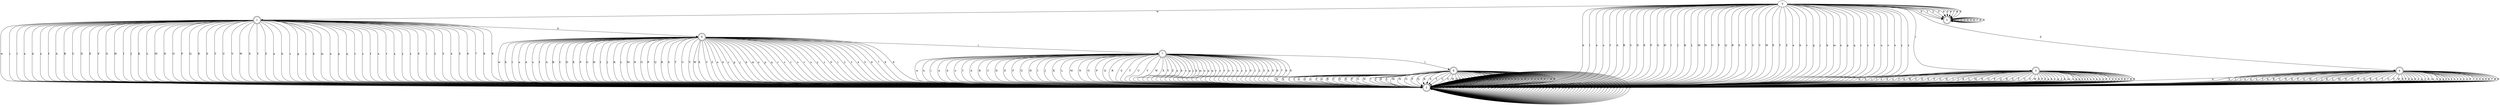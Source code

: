 digraph Automata {
	0 [label=0]
	0 -> 1 [label=w]
	0 -> 2 [label=h]
	0 -> 3 [label=i]
	0 -> 2 [label=l]
	0 -> 2 [label=e]
	0 -> 4 [label=d]
	0 -> 2 [label=o]
	0 -> 2 [label=f]
	0 -> 2 [label=A]
	0 -> 2 [label=B]
	0 -> 2 [label=C]
	0 -> 2 [label=D]
	0 -> 2 [label=E]
	0 -> 2 [label=F]
	0 -> 2 [label=G]
	0 -> 2 [label=H]
	0 -> 2 [label=I]
	0 -> 2 [label=J]
	0 -> 2 [label=K]
	0 -> 2 [label=L]
	0 -> 2 [label=M]
	0 -> 2 [label=N]
	0 -> 2 [label=O]
	0 -> 2 [label=P]
	0 -> 2 [label=Q]
	0 -> 2 [label=R]
	0 -> 2 [label=S]
	0 -> 2 [label=T]
	0 -> 2 [label=U]
	0 -> 2 [label=V]
	0 -> 2 [label=W]
	0 -> 2 [label=X]
	0 -> 2 [label=Y]
	0 -> 2 [label=Z]
	0 -> 2 [label=a]
	0 -> 2 [label=b]
	0 -> 2 [label=c]
	0 -> 2 [label=g]
	0 -> 2 [label=j]
	0 -> 2 [label=k]
	0 -> 2 [label=m]
	0 -> 2 [label=n]
	0 -> 2 [label=p]
	0 -> 2 [label=q]
	0 -> 2 [label=r]
	0 -> 2 [label=s]
	0 -> 2 [label=t]
	0 -> 2 [label=u]
	0 -> 2 [label=v]
	0 -> 2 [label=x]
	0 -> 2 [label=y]
	0 -> 2 [label=z]
	0 -> 5 [label=0]
	0 -> 5 [label=1]
	0 -> 5 [label=2]
	0 -> 5 [label=3]
	0 -> 5 [label=4]
	0 -> 5 [label=5]
	0 -> 5 [label=6]
	0 -> 5 [label=7]
	0 -> 5 [label=8]
	0 -> 5 [label=9]
	1 [label=1 shape=doublecircle]
	1 -> 2 [label=w]
	1 -> 6 [label=h]
	1 -> 2 [label=i]
	1 -> 2 [label=l]
	1 -> 2 [label=e]
	1 -> 2 [label=d]
	1 -> 2 [label=o]
	1 -> 2 [label=f]
	1 -> 2 [label=A]
	1 -> 2 [label=B]
	1 -> 2 [label=C]
	1 -> 2 [label=D]
	1 -> 2 [label=E]
	1 -> 2 [label=F]
	1 -> 2 [label=G]
	1 -> 2 [label=H]
	1 -> 2 [label=I]
	1 -> 2 [label=J]
	1 -> 2 [label=K]
	1 -> 2 [label=L]
	1 -> 2 [label=M]
	1 -> 2 [label=N]
	1 -> 2 [label=O]
	1 -> 2 [label=P]
	1 -> 2 [label=Q]
	1 -> 2 [label=R]
	1 -> 2 [label=S]
	1 -> 2 [label=T]
	1 -> 2 [label=U]
	1 -> 2 [label=V]
	1 -> 2 [label=W]
	1 -> 2 [label=X]
	1 -> 2 [label=Y]
	1 -> 2 [label=Z]
	1 -> 2 [label=a]
	1 -> 2 [label=b]
	1 -> 2 [label=c]
	1 -> 2 [label=g]
	1 -> 2 [label=j]
	1 -> 2 [label=k]
	1 -> 2 [label=m]
	1 -> 2 [label=n]
	1 -> 2 [label=p]
	1 -> 2 [label=q]
	1 -> 2 [label=r]
	1 -> 2 [label=s]
	1 -> 2 [label=t]
	1 -> 2 [label=u]
	1 -> 2 [label=v]
	1 -> 2 [label=x]
	1 -> 2 [label=y]
	1 -> 2 [label=z]
	1 -> 2 [label=0]
	1 -> 2 [label=1]
	1 -> 2 [label=2]
	1 -> 2 [label=3]
	1 -> 2 [label=4]
	1 -> 2 [label=5]
	1 -> 2 [label=6]
	1 -> 2 [label=7]
	1 -> 2 [label=8]
	1 -> 2 [label=9]
	2 [label=2 shape=doublecircle]
	2 -> 2 [label=w]
	2 -> 2 [label=h]
	2 -> 2 [label=i]
	2 -> 2 [label=l]
	2 -> 2 [label=e]
	2 -> 2 [label=d]
	2 -> 2 [label=o]
	2 -> 2 [label=f]
	2 -> 2 [label=A]
	2 -> 2 [label=B]
	2 -> 2 [label=C]
	2 -> 2 [label=D]
	2 -> 2 [label=E]
	2 -> 2 [label=F]
	2 -> 2 [label=G]
	2 -> 2 [label=H]
	2 -> 2 [label=I]
	2 -> 2 [label=J]
	2 -> 2 [label=K]
	2 -> 2 [label=L]
	2 -> 2 [label=M]
	2 -> 2 [label=N]
	2 -> 2 [label=O]
	2 -> 2 [label=P]
	2 -> 2 [label=Q]
	2 -> 2 [label=R]
	2 -> 2 [label=S]
	2 -> 2 [label=T]
	2 -> 2 [label=U]
	2 -> 2 [label=V]
	2 -> 2 [label=W]
	2 -> 2 [label=X]
	2 -> 2 [label=Y]
	2 -> 2 [label=Z]
	2 -> 2 [label=a]
	2 -> 2 [label=b]
	2 -> 2 [label=c]
	2 -> 2 [label=g]
	2 -> 2 [label=j]
	2 -> 2 [label=k]
	2 -> 2 [label=m]
	2 -> 2 [label=n]
	2 -> 2 [label=p]
	2 -> 2 [label=q]
	2 -> 2 [label=r]
	2 -> 2 [label=s]
	2 -> 2 [label=t]
	2 -> 2 [label=u]
	2 -> 2 [label=v]
	2 -> 2 [label=x]
	2 -> 2 [label=y]
	2 -> 2 [label=z]
	2 -> 2 [label=0]
	2 -> 2 [label=1]
	2 -> 2 [label=2]
	2 -> 2 [label=3]
	2 -> 2 [label=4]
	2 -> 2 [label=5]
	2 -> 2 [label=6]
	2 -> 2 [label=7]
	2 -> 2 [label=8]
	2 -> 2 [label=9]
	3 [label=3 shape=doublecircle]
	3 -> 2 [label=w]
	3 -> 2 [label=h]
	3 -> 2 [label=i]
	3 -> 2 [label=l]
	3 -> 2 [label=e]
	3 -> 2 [label=d]
	3 -> 2 [label=o]
	3 -> 2 [label=f]
	3 -> 2 [label=A]
	3 -> 2 [label=B]
	3 -> 2 [label=C]
	3 -> 2 [label=D]
	3 -> 2 [label=E]
	3 -> 2 [label=F]
	3 -> 2 [label=G]
	3 -> 2 [label=H]
	3 -> 2 [label=I]
	3 -> 2 [label=J]
	3 -> 2 [label=K]
	3 -> 2 [label=L]
	3 -> 2 [label=M]
	3 -> 2 [label=N]
	3 -> 2 [label=O]
	3 -> 2 [label=P]
	3 -> 2 [label=Q]
	3 -> 2 [label=R]
	3 -> 2 [label=S]
	3 -> 2 [label=T]
	3 -> 2 [label=U]
	3 -> 2 [label=V]
	3 -> 2 [label=W]
	3 -> 2 [label=X]
	3 -> 2 [label=Y]
	3 -> 2 [label=Z]
	3 -> 2 [label=a]
	3 -> 2 [label=b]
	3 -> 2 [label=c]
	3 -> 2 [label=g]
	3 -> 2 [label=j]
	3 -> 2 [label=k]
	3 -> 2 [label=m]
	3 -> 2 [label=n]
	3 -> 2 [label=p]
	3 -> 2 [label=q]
	3 -> 2 [label=r]
	3 -> 2 [label=s]
	3 -> 2 [label=t]
	3 -> 2 [label=u]
	3 -> 2 [label=v]
	3 -> 2 [label=x]
	3 -> 2 [label=y]
	3 -> 2 [label=z]
	3 -> 2 [label=0]
	3 -> 2 [label=1]
	3 -> 2 [label=2]
	3 -> 2 [label=3]
	3 -> 2 [label=4]
	3 -> 2 [label=5]
	3 -> 2 [label=6]
	3 -> 2 [label=7]
	3 -> 2 [label=8]
	3 -> 2 [label=9]
	4 [label=4 shape=doublecircle]
	4 -> 2 [label=w]
	4 -> 2 [label=h]
	4 -> 2 [label=i]
	4 -> 2 [label=l]
	4 -> 2 [label=e]
	4 -> 2 [label=d]
	4 -> 2 [label=o]
	4 -> 2 [label=f]
	4 -> 2 [label=A]
	4 -> 2 [label=B]
	4 -> 2 [label=C]
	4 -> 2 [label=D]
	4 -> 2 [label=E]
	4 -> 2 [label=F]
	4 -> 2 [label=G]
	4 -> 2 [label=H]
	4 -> 2 [label=I]
	4 -> 2 [label=J]
	4 -> 2 [label=K]
	4 -> 2 [label=L]
	4 -> 2 [label=M]
	4 -> 2 [label=N]
	4 -> 2 [label=O]
	4 -> 2 [label=P]
	4 -> 2 [label=Q]
	4 -> 2 [label=R]
	4 -> 2 [label=S]
	4 -> 2 [label=T]
	4 -> 2 [label=U]
	4 -> 2 [label=V]
	4 -> 2 [label=W]
	4 -> 2 [label=X]
	4 -> 2 [label=Y]
	4 -> 2 [label=Z]
	4 -> 2 [label=a]
	4 -> 2 [label=b]
	4 -> 2 [label=c]
	4 -> 2 [label=g]
	4 -> 2 [label=j]
	4 -> 2 [label=k]
	4 -> 2 [label=m]
	4 -> 2 [label=n]
	4 -> 2 [label=p]
	4 -> 2 [label=q]
	4 -> 2 [label=r]
	4 -> 2 [label=s]
	4 -> 2 [label=t]
	4 -> 2 [label=u]
	4 -> 2 [label=v]
	4 -> 2 [label=x]
	4 -> 2 [label=y]
	4 -> 2 [label=z]
	4 -> 2 [label=0]
	4 -> 2 [label=1]
	4 -> 2 [label=2]
	4 -> 2 [label=3]
	4 -> 2 [label=4]
	4 -> 2 [label=5]
	4 -> 2 [label=6]
	4 -> 2 [label=7]
	4 -> 2 [label=8]
	4 -> 2 [label=9]
	5 [label=5 shape=doublecircle]
	5 -> 5 [label=0]
	5 -> 5 [label=1]
	5 -> 5 [label=2]
	5 -> 5 [label=3]
	5 -> 5 [label=4]
	5 -> 5 [label=5]
	5 -> 5 [label=6]
	5 -> 5 [label=7]
	5 -> 5 [label=8]
	5 -> 5 [label=9]
	6 [label=6 shape=doublecircle]
	6 -> 2 [label=w]
	6 -> 2 [label=h]
	6 -> 7 [label=i]
	6 -> 2 [label=l]
	6 -> 2 [label=e]
	6 -> 2 [label=d]
	6 -> 2 [label=o]
	6 -> 2 [label=f]
	6 -> 2 [label=A]
	6 -> 2 [label=B]
	6 -> 2 [label=C]
	6 -> 2 [label=D]
	6 -> 2 [label=E]
	6 -> 2 [label=F]
	6 -> 2 [label=G]
	6 -> 2 [label=H]
	6 -> 2 [label=I]
	6 -> 2 [label=J]
	6 -> 2 [label=K]
	6 -> 2 [label=L]
	6 -> 2 [label=M]
	6 -> 2 [label=N]
	6 -> 2 [label=O]
	6 -> 2 [label=P]
	6 -> 2 [label=Q]
	6 -> 2 [label=R]
	6 -> 2 [label=S]
	6 -> 2 [label=T]
	6 -> 2 [label=U]
	6 -> 2 [label=V]
	6 -> 2 [label=W]
	6 -> 2 [label=X]
	6 -> 2 [label=Y]
	6 -> 2 [label=Z]
	6 -> 2 [label=a]
	6 -> 2 [label=b]
	6 -> 2 [label=c]
	6 -> 2 [label=g]
	6 -> 2 [label=j]
	6 -> 2 [label=k]
	6 -> 2 [label=m]
	6 -> 2 [label=n]
	6 -> 2 [label=p]
	6 -> 2 [label=q]
	6 -> 2 [label=r]
	6 -> 2 [label=s]
	6 -> 2 [label=t]
	6 -> 2 [label=u]
	6 -> 2 [label=v]
	6 -> 2 [label=x]
	6 -> 2 [label=y]
	6 -> 2 [label=z]
	6 -> 2 [label=0]
	6 -> 2 [label=1]
	6 -> 2 [label=2]
	6 -> 2 [label=3]
	6 -> 2 [label=4]
	6 -> 2 [label=5]
	6 -> 2 [label=6]
	6 -> 2 [label=7]
	6 -> 2 [label=8]
	6 -> 2 [label=9]
	7 [label=7 shape=doublecircle]
	7 -> 2 [label=w]
	7 -> 2 [label=h]
	7 -> 2 [label=i]
	7 -> 8 [label=l]
	7 -> 2 [label=e]
	7 -> 2 [label=d]
	7 -> 2 [label=o]
	7 -> 2 [label=f]
	7 -> 2 [label=A]
	7 -> 2 [label=B]
	7 -> 2 [label=C]
	7 -> 2 [label=D]
	7 -> 2 [label=E]
	7 -> 2 [label=F]
	7 -> 2 [label=G]
	7 -> 2 [label=H]
	7 -> 2 [label=I]
	7 -> 2 [label=J]
	7 -> 2 [label=K]
	7 -> 2 [label=L]
	7 -> 2 [label=M]
	7 -> 2 [label=N]
	7 -> 2 [label=O]
	7 -> 2 [label=P]
	7 -> 2 [label=Q]
	7 -> 2 [label=R]
	7 -> 2 [label=S]
	7 -> 2 [label=T]
	7 -> 2 [label=U]
	7 -> 2 [label=V]
	7 -> 2 [label=W]
	7 -> 2 [label=X]
	7 -> 2 [label=Y]
	7 -> 2 [label=Z]
	7 -> 2 [label=a]
	7 -> 2 [label=b]
	7 -> 2 [label=c]
	7 -> 2 [label=g]
	7 -> 2 [label=j]
	7 -> 2 [label=k]
	7 -> 2 [label=m]
	7 -> 2 [label=n]
	7 -> 2 [label=p]
	7 -> 2 [label=q]
	7 -> 2 [label=r]
	7 -> 2 [label=s]
	7 -> 2 [label=t]
	7 -> 2 [label=u]
	7 -> 2 [label=v]
	7 -> 2 [label=x]
	7 -> 2 [label=y]
	7 -> 2 [label=z]
	7 -> 2 [label=0]
	7 -> 2 [label=1]
	7 -> 2 [label=2]
	7 -> 2 [label=3]
	7 -> 2 [label=4]
	7 -> 2 [label=5]
	7 -> 2 [label=6]
	7 -> 2 [label=7]
	7 -> 2 [label=8]
	7 -> 2 [label=9]
	8 [label=8 shape=doublecircle]
	8 -> 2 [label=w]
	8 -> 2 [label=h]
	8 -> 2 [label=i]
	8 -> 2 [label=l]
	8 -> 2 [label=e]
	8 -> 2 [label=d]
	8 -> 2 [label=o]
	8 -> 2 [label=f]
	8 -> 2 [label=A]
	8 -> 2 [label=B]
	8 -> 2 [label=C]
	8 -> 2 [label=D]
	8 -> 2 [label=E]
	8 -> 2 [label=F]
	8 -> 2 [label=G]
	8 -> 2 [label=H]
	8 -> 2 [label=I]
	8 -> 2 [label=J]
	8 -> 2 [label=K]
	8 -> 2 [label=L]
	8 -> 2 [label=M]
	8 -> 2 [label=N]
	8 -> 2 [label=O]
	8 -> 2 [label=P]
	8 -> 2 [label=Q]
	8 -> 2 [label=R]
	8 -> 2 [label=S]
	8 -> 2 [label=T]
	8 -> 2 [label=U]
	8 -> 2 [label=V]
	8 -> 2 [label=W]
	8 -> 2 [label=X]
	8 -> 2 [label=Y]
	8 -> 2 [label=Z]
	8 -> 2 [label=a]
	8 -> 2 [label=b]
	8 -> 2 [label=c]
	8 -> 2 [label=g]
	8 -> 2 [label=j]
	8 -> 2 [label=k]
	8 -> 2 [label=m]
	8 -> 2 [label=n]
	8 -> 2 [label=p]
	8 -> 2 [label=q]
	8 -> 2 [label=r]
	8 -> 2 [label=s]
	8 -> 2 [label=t]
	8 -> 2 [label=u]
	8 -> 2 [label=v]
	8 -> 2 [label=x]
	8 -> 2 [label=y]
	8 -> 2 [label=z]
	8 -> 2 [label=0]
	8 -> 2 [label=1]
	8 -> 2 [label=2]
	8 -> 2 [label=3]
	8 -> 2 [label=4]
	8 -> 2 [label=5]
	8 -> 2 [label=6]
	8 -> 2 [label=7]
	8 -> 2 [label=8]
	8 -> 2 [label=9]
}
